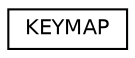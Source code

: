 digraph "Graphical Class Hierarchy"
{
  edge [fontname="Helvetica",fontsize="10",labelfontname="Helvetica",labelfontsize="10"];
  node [fontname="Helvetica",fontsize="10",shape=record];
  rankdir="LR";
  Node0 [label="KEYMAP",height=0.2,width=0.4,color="black", fillcolor="white", style="filled",URL="$struct_k_e_y_m_a_p.html"];
}
